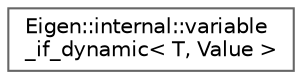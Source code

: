 digraph "Graphical Class Hierarchy"
{
 // LATEX_PDF_SIZE
  bgcolor="transparent";
  edge [fontname=Helvetica,fontsize=10,labelfontname=Helvetica,labelfontsize=10];
  node [fontname=Helvetica,fontsize=10,shape=box,height=0.2,width=0.4];
  rankdir="LR";
  Node0 [id="Node000000",label="Eigen::internal::variable\l_if_dynamic\< T, Value \>",height=0.2,width=0.4,color="grey40", fillcolor="white", style="filled",URL="$classEigen_1_1internal_1_1variable__if__dynamic.html",tooltip=" "];
}
